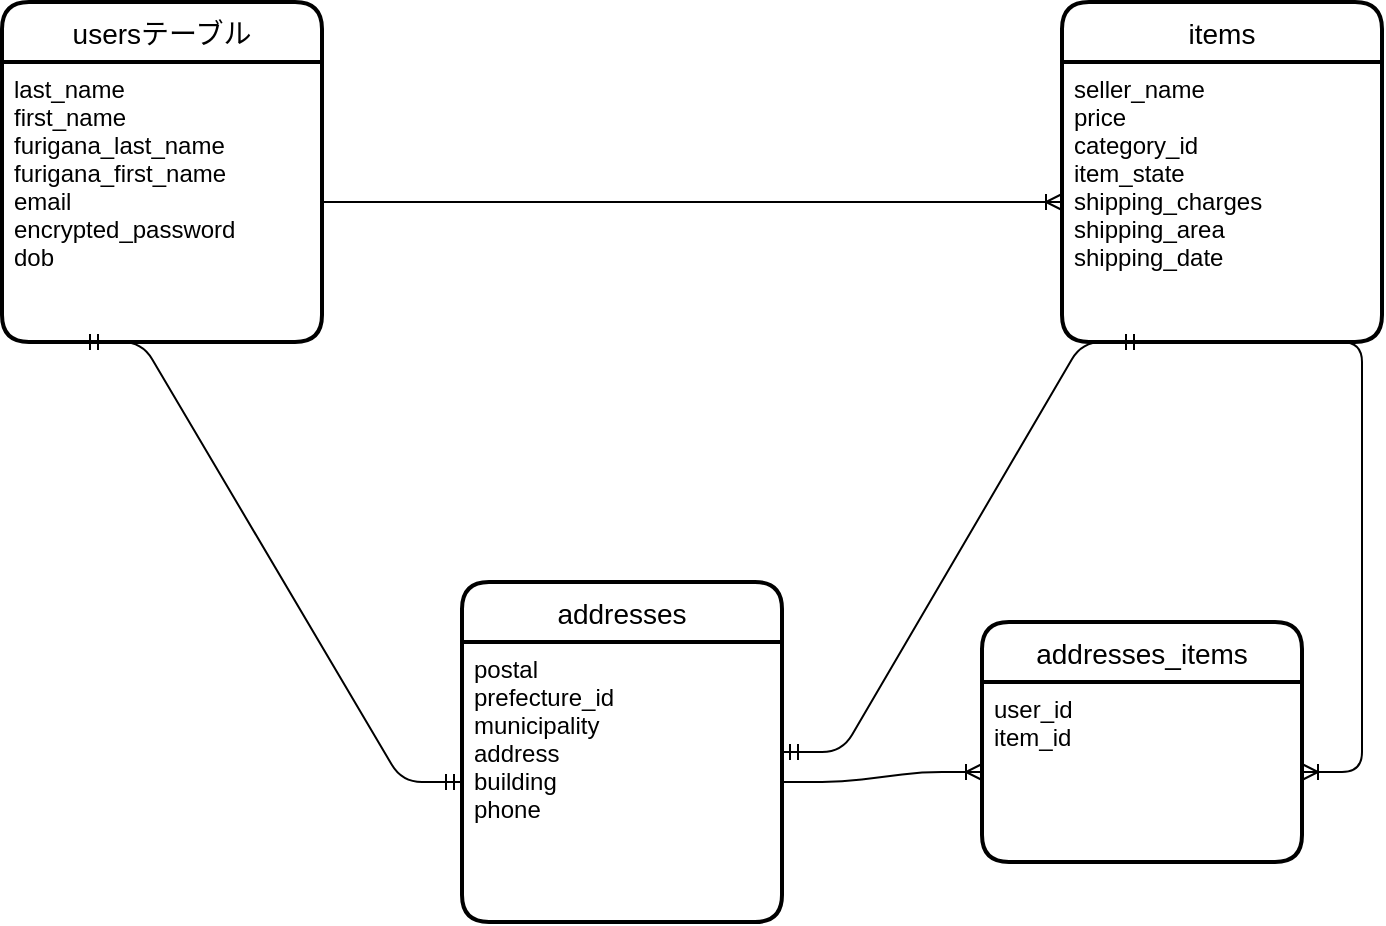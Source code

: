 <mxfile version="13.10.0" type="embed">
    <diagram id="2u54URwKtn0oQCWYSAu8" name="ページ1">
        <mxGraphModel dx="1465" dy="985" grid="1" gridSize="10" guides="1" tooltips="1" connect="1" arrows="1" fold="1" page="1" pageScale="1" pageWidth="827" pageHeight="1169" math="0" shadow="0">
            <root>
                <mxCell id="0"/>
                <mxCell id="1" parent="0"/>
                <mxCell id="yAP5g8DO2VciCxcq5tfG-16" value="usersテーブル" style="swimlane;childLayout=stackLayout;horizontal=1;startSize=30;horizontalStack=0;rounded=1;fontSize=14;fontStyle=0;strokeWidth=2;resizeParent=0;resizeLast=1;shadow=0;dashed=0;align=center;" parent="1" vertex="1">
                    <mxGeometry x="30" y="380" width="160" height="170" as="geometry"/>
                </mxCell>
                <mxCell id="yAP5g8DO2VciCxcq5tfG-17" value="last_name&#10;first_name&#10;furigana_last_name&#10;furigana_first_name&#10;email　&#10;encrypted_password&#10;dob" style="align=left;strokeColor=none;fillColor=none;spacingLeft=4;fontSize=12;verticalAlign=top;resizable=0;rotatable=0;part=1;" parent="yAP5g8DO2VciCxcq5tfG-16" vertex="1">
                    <mxGeometry y="30" width="160" height="140" as="geometry"/>
                </mxCell>
                <mxCell id="yAP5g8DO2VciCxcq5tfG-20" value="items" style="swimlane;childLayout=stackLayout;horizontal=1;startSize=30;horizontalStack=0;rounded=1;fontSize=14;fontStyle=0;strokeWidth=2;resizeParent=0;resizeLast=1;shadow=0;dashed=0;align=center;" parent="1" vertex="1">
                    <mxGeometry x="560" y="380" width="160" height="170" as="geometry"/>
                </mxCell>
                <mxCell id="yAP5g8DO2VciCxcq5tfG-21" value="seller_name&#10;price&#10;category_id&#10;item_state&#10;shipping_charges&#10;shipping_area&#10;shipping_date" style="align=left;strokeColor=none;fillColor=none;spacingLeft=4;fontSize=12;verticalAlign=top;resizable=0;rotatable=0;part=1;" parent="yAP5g8DO2VciCxcq5tfG-20" vertex="1">
                    <mxGeometry y="30" width="160" height="140" as="geometry"/>
                </mxCell>
                <mxCell id="yAP5g8DO2VciCxcq5tfG-23" value="addresses" style="swimlane;childLayout=stackLayout;horizontal=1;startSize=30;horizontalStack=0;rounded=1;fontSize=14;fontStyle=0;strokeWidth=2;resizeParent=0;resizeLast=1;shadow=0;dashed=0;align=center;" parent="1" vertex="1">
                    <mxGeometry x="260" y="670" width="160" height="170" as="geometry"/>
                </mxCell>
                <mxCell id="yAP5g8DO2VciCxcq5tfG-24" value="postal&#10;prefecture_id&#10;municipality&#10;address&#10;building&#10;phone" style="align=left;strokeColor=none;fillColor=none;spacingLeft=4;fontSize=12;verticalAlign=top;resizable=0;rotatable=0;part=1;" parent="yAP5g8DO2VciCxcq5tfG-23" vertex="1">
                    <mxGeometry y="30" width="160" height="140" as="geometry"/>
                </mxCell>
                <mxCell id="yAP5g8DO2VciCxcq5tfG-40" value="" style="edgeStyle=entityRelationEdgeStyle;fontSize=12;html=1;endArrow=ERoneToMany;entryX=0;entryY=0.5;entryDx=0;entryDy=0;" parent="1" source="yAP5g8DO2VciCxcq5tfG-17" target="yAP5g8DO2VciCxcq5tfG-21" edge="1">
                    <mxGeometry width="100" height="100" relative="1" as="geometry">
                        <mxPoint x="450" y="580" as="sourcePoint"/>
                        <mxPoint x="550" y="480" as="targetPoint"/>
                    </mxGeometry>
                </mxCell>
                <mxCell id="yAP5g8DO2VciCxcq5tfG-46" value="" style="edgeStyle=entityRelationEdgeStyle;fontSize=12;html=1;endArrow=ERmandOne;startArrow=ERmandOne;exitX=0.25;exitY=1;exitDx=0;exitDy=0;entryX=0;entryY=0.5;entryDx=0;entryDy=0;" parent="1" source="yAP5g8DO2VciCxcq5tfG-17" target="yAP5g8DO2VciCxcq5tfG-24" edge="1">
                    <mxGeometry width="100" height="100" relative="1" as="geometry">
                        <mxPoint x="360" y="820" as="sourcePoint"/>
                        <mxPoint x="460" y="720" as="targetPoint"/>
                    </mxGeometry>
                </mxCell>
                <mxCell id="2" value="addresses_items" style="swimlane;childLayout=stackLayout;horizontal=1;startSize=30;horizontalStack=0;rounded=1;fontSize=14;fontStyle=0;strokeWidth=2;resizeParent=0;resizeLast=1;shadow=0;dashed=0;align=center;" parent="1" vertex="1">
                    <mxGeometry x="520" y="690" width="160" height="120" as="geometry"/>
                </mxCell>
                <mxCell id="3" value="user_id&#10;item_id&#10;" style="align=left;strokeColor=none;fillColor=none;spacingLeft=4;fontSize=12;verticalAlign=top;resizable=0;rotatable=0;part=1;" parent="2" vertex="1">
                    <mxGeometry y="30" width="160" height="90" as="geometry"/>
                </mxCell>
                <mxCell id="6" value="" style="edgeStyle=entityRelationEdgeStyle;fontSize=12;html=1;endArrow=ERoneToMany;exitX=1;exitY=0.5;exitDx=0;exitDy=0;" parent="1" source="yAP5g8DO2VciCxcq5tfG-24" target="3" edge="1">
                    <mxGeometry width="100" height="100" relative="1" as="geometry">
                        <mxPoint x="420.48" y="678.36" as="sourcePoint"/>
                        <mxPoint x="530" y="678" as="targetPoint"/>
                    </mxGeometry>
                </mxCell>
                <mxCell id="7" value="" style="edgeStyle=entityRelationEdgeStyle;fontSize=12;html=1;endArrow=ERoneToMany;exitX=0.75;exitY=1;exitDx=0;exitDy=0;" parent="1" source="yAP5g8DO2VciCxcq5tfG-21" target="3" edge="1">
                    <mxGeometry width="100" height="100" relative="1" as="geometry">
                        <mxPoint x="682" y="550" as="sourcePoint"/>
                        <mxPoint x="590" y="690" as="targetPoint"/>
                    </mxGeometry>
                </mxCell>
                <mxCell id="9" value="" style="edgeStyle=entityRelationEdgeStyle;fontSize=12;html=1;endArrow=ERmandOne;startArrow=ERmandOne;entryX=0.25;entryY=1;entryDx=0;entryDy=0;" parent="1" source="yAP5g8DO2VciCxcq5tfG-23" target="yAP5g8DO2VciCxcq5tfG-21" edge="1">
                    <mxGeometry width="100" height="100" relative="1" as="geometry">
                        <mxPoint x="424.16" y="652.2" as="sourcePoint"/>
                        <mxPoint x="570" y="740" as="targetPoint"/>
                    </mxGeometry>
                </mxCell>
            </root>
        </mxGraphModel>
    </diagram>
</mxfile>